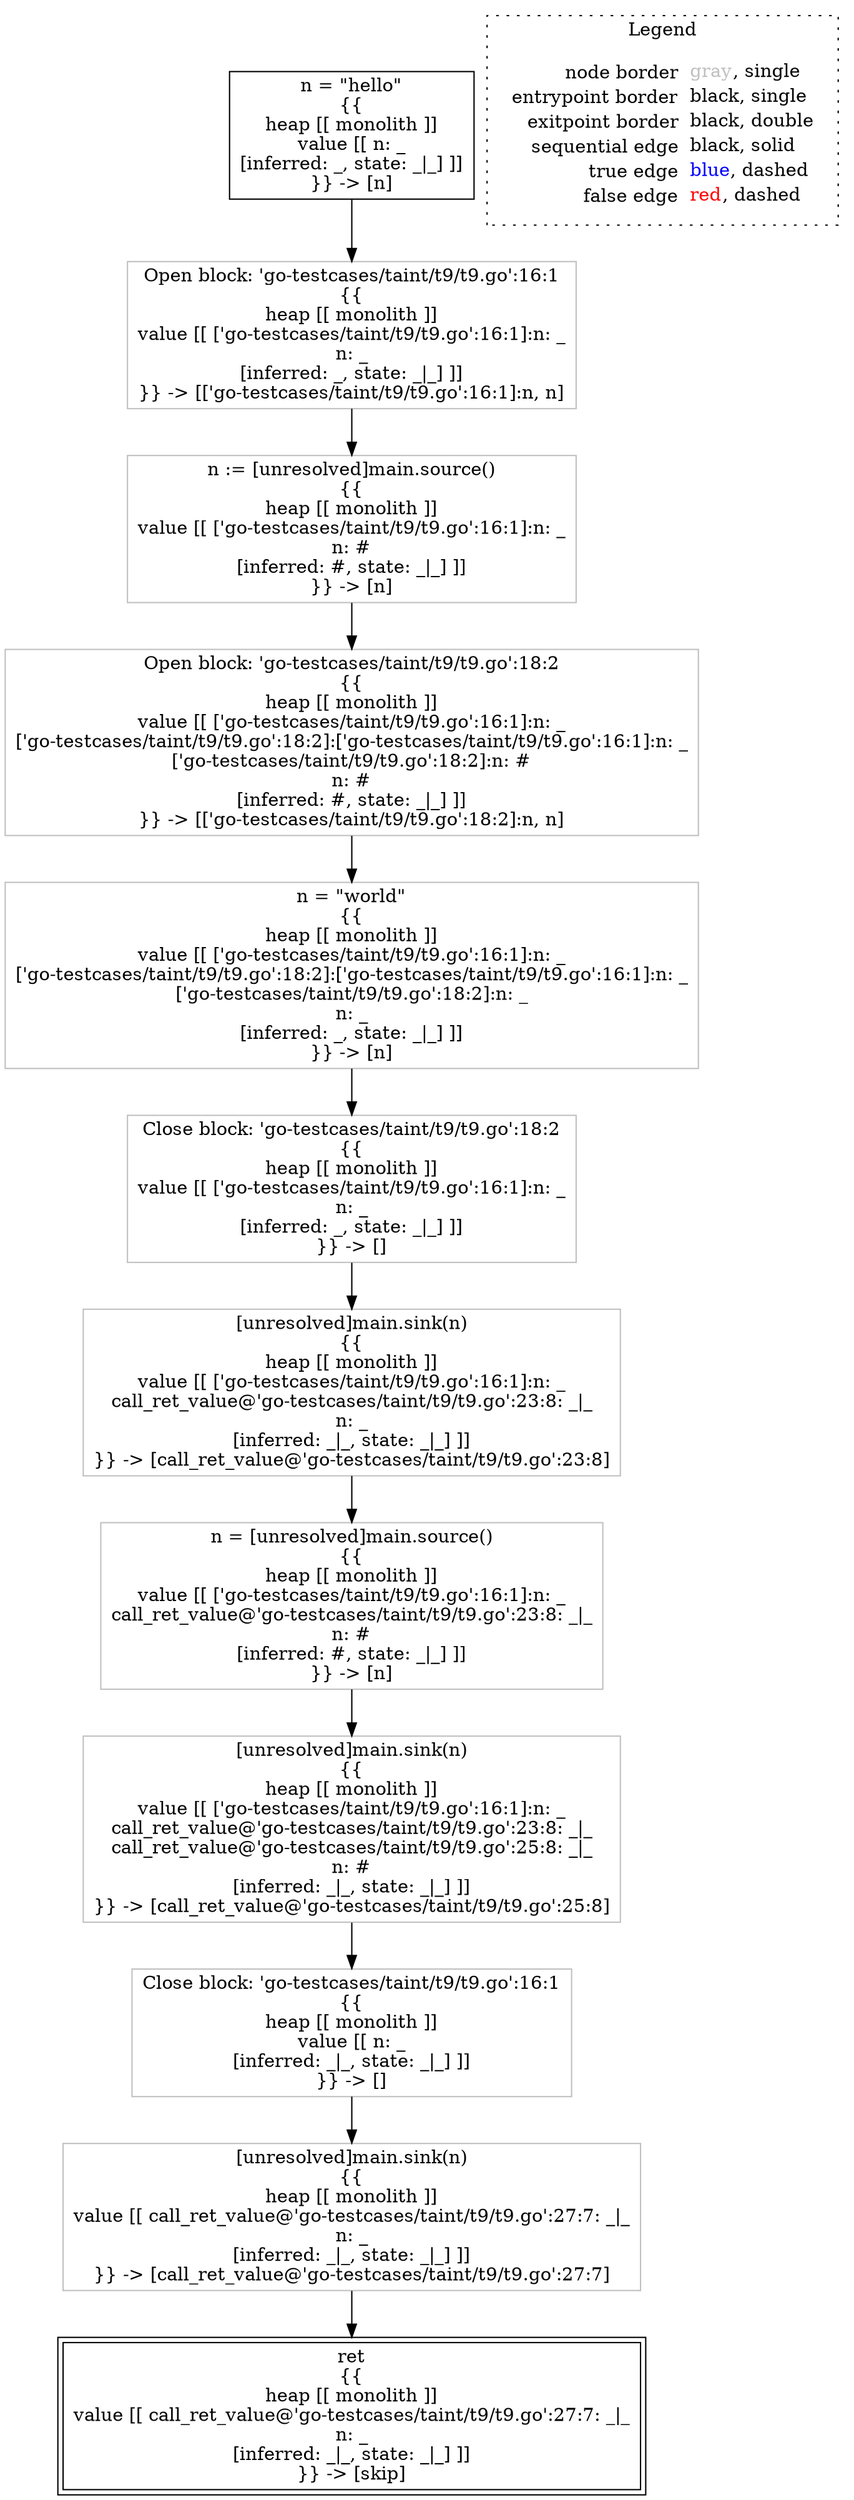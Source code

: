 digraph {
	"node0" [shape="rect",color="black",label=<n = &quot;hello&quot;<BR/>{{<BR/>heap [[ monolith ]]<BR/>value [[ n: _<BR/>[inferred: _, state: _|_] ]]<BR/>}} -&gt; [n]>];
	"node1" [shape="rect",color="gray",label=<[unresolved]main.sink(n)<BR/>{{<BR/>heap [[ monolith ]]<BR/>value [[ ['go-testcases/taint/t9/t9.go':16:1]:n: _<BR/>call_ret_value@'go-testcases/taint/t9/t9.go':23:8: _|_<BR/>n: _<BR/>[inferred: _|_, state: _|_] ]]<BR/>}} -&gt; [call_ret_value@'go-testcases/taint/t9/t9.go':23:8]>];
	"node2" [shape="rect",color="gray",label=<Close block: 'go-testcases/taint/t9/t9.go':16:1<BR/>{{<BR/>heap [[ monolith ]]<BR/>value [[ n: _<BR/>[inferred: _|_, state: _|_] ]]<BR/>}} -&gt; []>];
	"node3" [shape="rect",color="black",peripheries="2",label=<ret<BR/>{{<BR/>heap [[ monolith ]]<BR/>value [[ call_ret_value@'go-testcases/taint/t9/t9.go':27:7: _|_<BR/>n: _<BR/>[inferred: _|_, state: _|_] ]]<BR/>}} -&gt; [skip]>];
	"node4" [shape="rect",color="gray",label=<[unresolved]main.sink(n)<BR/>{{<BR/>heap [[ monolith ]]<BR/>value [[ call_ret_value@'go-testcases/taint/t9/t9.go':27:7: _|_<BR/>n: _<BR/>[inferred: _|_, state: _|_] ]]<BR/>}} -&gt; [call_ret_value@'go-testcases/taint/t9/t9.go':27:7]>];
	"node5" [shape="rect",color="gray",label=<n = [unresolved]main.source()<BR/>{{<BR/>heap [[ monolith ]]<BR/>value [[ ['go-testcases/taint/t9/t9.go':16:1]:n: _<BR/>call_ret_value@'go-testcases/taint/t9/t9.go':23:8: _|_<BR/>n: #<BR/>[inferred: #, state: _|_] ]]<BR/>}} -&gt; [n]>];
	"node6" [shape="rect",color="gray",label=<n = &quot;world&quot;<BR/>{{<BR/>heap [[ monolith ]]<BR/>value [[ ['go-testcases/taint/t9/t9.go':16:1]:n: _<BR/>['go-testcases/taint/t9/t9.go':18:2]:['go-testcases/taint/t9/t9.go':16:1]:n: _<BR/>['go-testcases/taint/t9/t9.go':18:2]:n: _<BR/>n: _<BR/>[inferred: _, state: _|_] ]]<BR/>}} -&gt; [n]>];
	"node7" [shape="rect",color="gray",label=<Close block: 'go-testcases/taint/t9/t9.go':18:2<BR/>{{<BR/>heap [[ monolith ]]<BR/>value [[ ['go-testcases/taint/t9/t9.go':16:1]:n: _<BR/>n: _<BR/>[inferred: _, state: _|_] ]]<BR/>}} -&gt; []>];
	"node8" [shape="rect",color="gray",label=<[unresolved]main.sink(n)<BR/>{{<BR/>heap [[ monolith ]]<BR/>value [[ ['go-testcases/taint/t9/t9.go':16:1]:n: _<BR/>call_ret_value@'go-testcases/taint/t9/t9.go':23:8: _|_<BR/>call_ret_value@'go-testcases/taint/t9/t9.go':25:8: _|_<BR/>n: #<BR/>[inferred: _|_, state: _|_] ]]<BR/>}} -&gt; [call_ret_value@'go-testcases/taint/t9/t9.go':25:8]>];
	"node9" [shape="rect",color="gray",label=<Open block: 'go-testcases/taint/t9/t9.go':16:1<BR/>{{<BR/>heap [[ monolith ]]<BR/>value [[ ['go-testcases/taint/t9/t9.go':16:1]:n: _<BR/>n: _<BR/>[inferred: _, state: _|_] ]]<BR/>}} -&gt; [['go-testcases/taint/t9/t9.go':16:1]:n, n]>];
	"node10" [shape="rect",color="gray",label=<Open block: 'go-testcases/taint/t9/t9.go':18:2<BR/>{{<BR/>heap [[ monolith ]]<BR/>value [[ ['go-testcases/taint/t9/t9.go':16:1]:n: _<BR/>['go-testcases/taint/t9/t9.go':18:2]:['go-testcases/taint/t9/t9.go':16:1]:n: _<BR/>['go-testcases/taint/t9/t9.go':18:2]:n: #<BR/>n: #<BR/>[inferred: #, state: _|_] ]]<BR/>}} -&gt; [['go-testcases/taint/t9/t9.go':18:2]:n, n]>];
	"node11" [shape="rect",color="gray",label=<n := [unresolved]main.source()<BR/>{{<BR/>heap [[ monolith ]]<BR/>value [[ ['go-testcases/taint/t9/t9.go':16:1]:n: _<BR/>n: #<BR/>[inferred: #, state: _|_] ]]<BR/>}} -&gt; [n]>];
	"node1" -> "node5" [color="black"];
	"node2" -> "node4" [color="black"];
	"node0" -> "node9" [color="black"];
	"node4" -> "node3" [color="black"];
	"node5" -> "node8" [color="black"];
	"node6" -> "node7" [color="black"];
	"node7" -> "node1" [color="black"];
	"node8" -> "node2" [color="black"];
	"node9" -> "node11" [color="black"];
	"node10" -> "node6" [color="black"];
	"node11" -> "node10" [color="black"];
subgraph cluster_legend {
	label="Legend";
	style=dotted;
	node [shape=plaintext];
	"legend" [label=<<table border="0" cellpadding="2" cellspacing="0" cellborder="0"><tr><td align="right">node border&nbsp;</td><td align="left"><font color="gray">gray</font>, single</td></tr><tr><td align="right">entrypoint border&nbsp;</td><td align="left"><font color="black">black</font>, single</td></tr><tr><td align="right">exitpoint border&nbsp;</td><td align="left"><font color="black">black</font>, double</td></tr><tr><td align="right">sequential edge&nbsp;</td><td align="left"><font color="black">black</font>, solid</td></tr><tr><td align="right">true edge&nbsp;</td><td align="left"><font color="blue">blue</font>, dashed</td></tr><tr><td align="right">false edge&nbsp;</td><td align="left"><font color="red">red</font>, dashed</td></tr></table>>];
}

}
